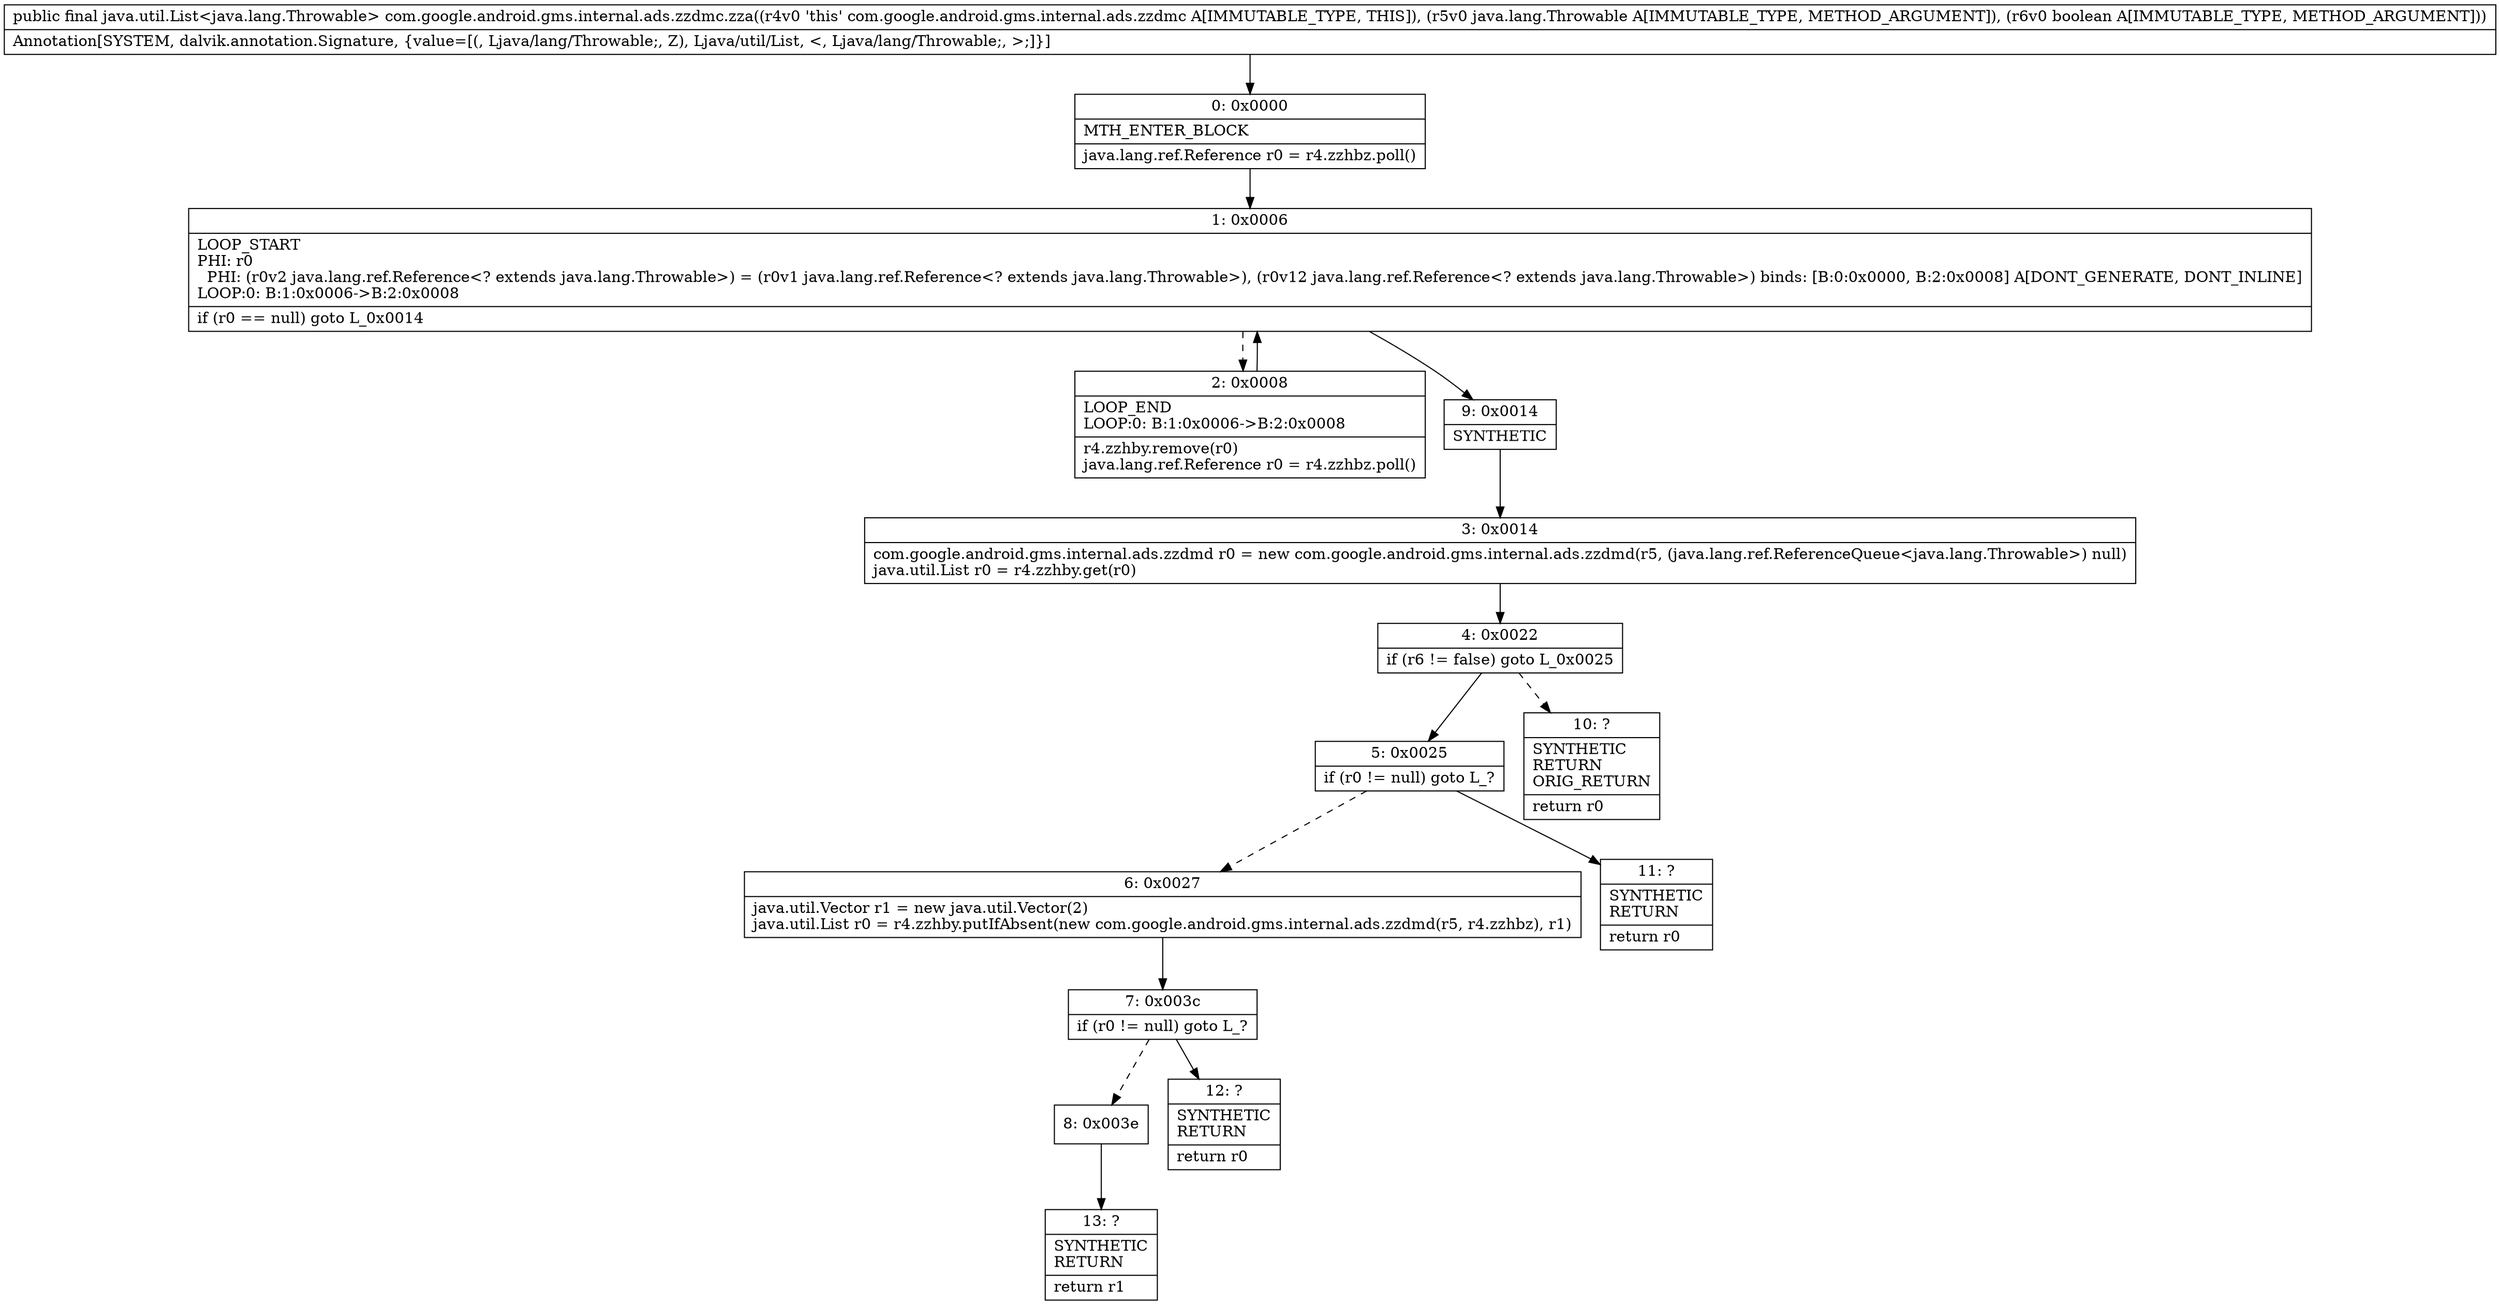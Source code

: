 digraph "CFG forcom.google.android.gms.internal.ads.zzdmc.zza(Ljava\/lang\/Throwable;Z)Ljava\/util\/List;" {
Node_0 [shape=record,label="{0\:\ 0x0000|MTH_ENTER_BLOCK\l|java.lang.ref.Reference r0 = r4.zzhbz.poll()\l}"];
Node_1 [shape=record,label="{1\:\ 0x0006|LOOP_START\lPHI: r0 \l  PHI: (r0v2 java.lang.ref.Reference\<? extends java.lang.Throwable\>) = (r0v1 java.lang.ref.Reference\<? extends java.lang.Throwable\>), (r0v12 java.lang.ref.Reference\<? extends java.lang.Throwable\>) binds: [B:0:0x0000, B:2:0x0008] A[DONT_GENERATE, DONT_INLINE]\lLOOP:0: B:1:0x0006\-\>B:2:0x0008\l|if (r0 == null) goto L_0x0014\l}"];
Node_2 [shape=record,label="{2\:\ 0x0008|LOOP_END\lLOOP:0: B:1:0x0006\-\>B:2:0x0008\l|r4.zzhby.remove(r0)\ljava.lang.ref.Reference r0 = r4.zzhbz.poll()\l}"];
Node_3 [shape=record,label="{3\:\ 0x0014|com.google.android.gms.internal.ads.zzdmd r0 = new com.google.android.gms.internal.ads.zzdmd(r5, (java.lang.ref.ReferenceQueue\<java.lang.Throwable\>) null)\ljava.util.List r0 = r4.zzhby.get(r0)\l}"];
Node_4 [shape=record,label="{4\:\ 0x0022|if (r6 != false) goto L_0x0025\l}"];
Node_5 [shape=record,label="{5\:\ 0x0025|if (r0 != null) goto L_?\l}"];
Node_6 [shape=record,label="{6\:\ 0x0027|java.util.Vector r1 = new java.util.Vector(2)\ljava.util.List r0 = r4.zzhby.putIfAbsent(new com.google.android.gms.internal.ads.zzdmd(r5, r4.zzhbz), r1)\l}"];
Node_7 [shape=record,label="{7\:\ 0x003c|if (r0 != null) goto L_?\l}"];
Node_8 [shape=record,label="{8\:\ 0x003e}"];
Node_9 [shape=record,label="{9\:\ 0x0014|SYNTHETIC\l}"];
Node_10 [shape=record,label="{10\:\ ?|SYNTHETIC\lRETURN\lORIG_RETURN\l|return r0\l}"];
Node_11 [shape=record,label="{11\:\ ?|SYNTHETIC\lRETURN\l|return r0\l}"];
Node_12 [shape=record,label="{12\:\ ?|SYNTHETIC\lRETURN\l|return r0\l}"];
Node_13 [shape=record,label="{13\:\ ?|SYNTHETIC\lRETURN\l|return r1\l}"];
MethodNode[shape=record,label="{public final java.util.List\<java.lang.Throwable\> com.google.android.gms.internal.ads.zzdmc.zza((r4v0 'this' com.google.android.gms.internal.ads.zzdmc A[IMMUTABLE_TYPE, THIS]), (r5v0 java.lang.Throwable A[IMMUTABLE_TYPE, METHOD_ARGUMENT]), (r6v0 boolean A[IMMUTABLE_TYPE, METHOD_ARGUMENT]))  | Annotation[SYSTEM, dalvik.annotation.Signature, \{value=[(, Ljava\/lang\/Throwable;, Z), Ljava\/util\/List, \<, Ljava\/lang\/Throwable;, \>;]\}]\l}"];
MethodNode -> Node_0;
Node_0 -> Node_1;
Node_1 -> Node_2[style=dashed];
Node_1 -> Node_9;
Node_2 -> Node_1;
Node_3 -> Node_4;
Node_4 -> Node_5;
Node_4 -> Node_10[style=dashed];
Node_5 -> Node_6[style=dashed];
Node_5 -> Node_11;
Node_6 -> Node_7;
Node_7 -> Node_8[style=dashed];
Node_7 -> Node_12;
Node_8 -> Node_13;
Node_9 -> Node_3;
}

